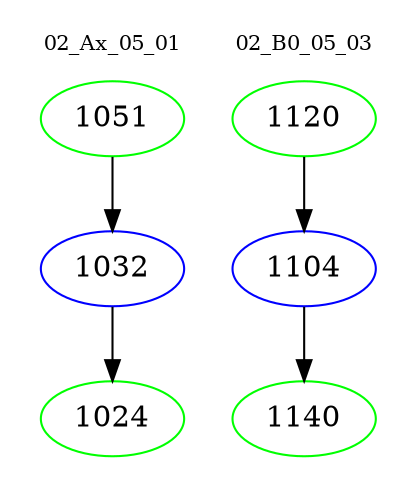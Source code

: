 digraph{
subgraph cluster_0 {
color = white
label = "02_Ax_05_01";
fontsize=10;
T0_1051 [label="1051", color="green"]
T0_1051 -> T0_1032 [color="black"]
T0_1032 [label="1032", color="blue"]
T0_1032 -> T0_1024 [color="black"]
T0_1024 [label="1024", color="green"]
}
subgraph cluster_1 {
color = white
label = "02_B0_05_03";
fontsize=10;
T1_1120 [label="1120", color="green"]
T1_1120 -> T1_1104 [color="black"]
T1_1104 [label="1104", color="blue"]
T1_1104 -> T1_1140 [color="black"]
T1_1140 [label="1140", color="green"]
}
}
